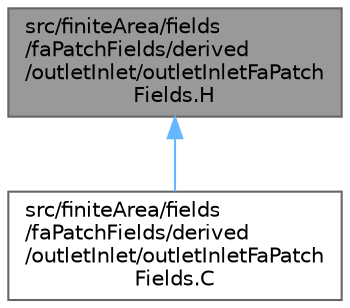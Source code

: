digraph "src/finiteArea/fields/faPatchFields/derived/outletInlet/outletInletFaPatchFields.H"
{
 // LATEX_PDF_SIZE
  bgcolor="transparent";
  edge [fontname=Helvetica,fontsize=10,labelfontname=Helvetica,labelfontsize=10];
  node [fontname=Helvetica,fontsize=10,shape=box,height=0.2,width=0.4];
  Node1 [id="Node000001",label="src/finiteArea/fields\l/faPatchFields/derived\l/outletInlet/outletInletFaPatch\lFields.H",height=0.2,width=0.4,color="gray40", fillcolor="grey60", style="filled", fontcolor="black",tooltip=" "];
  Node1 -> Node2 [id="edge1_Node000001_Node000002",dir="back",color="steelblue1",style="solid",tooltip=" "];
  Node2 [id="Node000002",label="src/finiteArea/fields\l/faPatchFields/derived\l/outletInlet/outletInletFaPatch\lFields.C",height=0.2,width=0.4,color="grey40", fillcolor="white", style="filled",URL="$outletInletFaPatchFields_8C.html",tooltip=" "];
}
